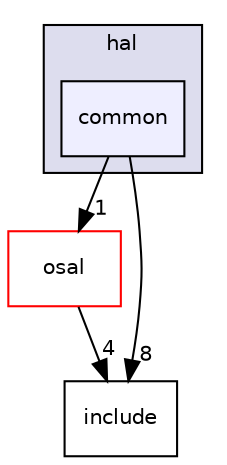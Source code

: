digraph "C:/Work.git/ble/BLE-CC254x-1.4.0/Components/hal/common" {
  compound=true
  node [ fontsize="10", fontname="Helvetica"];
  edge [ labelfontsize="10", labelfontname="Helvetica"];
  subgraph clusterdir_cee72f2caaa4e11cc73a20c481630d7d {
    graph [ bgcolor="#ddddee", pencolor="black", label="hal" fontname="Helvetica", fontsize="10", URL="dir_cee72f2caaa4e11cc73a20c481630d7d.html"]
  dir_8f71b56946ae6d816f9e60a5d5e0f724 [shape=box, label="common", style="filled", fillcolor="#eeeeff", pencolor="black", URL="dir_8f71b56946ae6d816f9e60a5d5e0f724.html"];
  }
  dir_781362c2f1976cc08ba92fa142a04878 [shape=box label="osal" fillcolor="white" style="filled" color="red" URL="dir_781362c2f1976cc08ba92fa142a04878.html"];
  dir_38572fbf8179f88edbe09e16e6bbd922 [shape=box label="include" URL="dir_38572fbf8179f88edbe09e16e6bbd922.html"];
  dir_781362c2f1976cc08ba92fa142a04878->dir_38572fbf8179f88edbe09e16e6bbd922 [headlabel="4", labeldistance=1.5 headhref="dir_000034_000013.html"];
  dir_8f71b56946ae6d816f9e60a5d5e0f724->dir_781362c2f1976cc08ba92fa142a04878 [headlabel="1", labeldistance=1.5 headhref="dir_000009_000034.html"];
  dir_8f71b56946ae6d816f9e60a5d5e0f724->dir_38572fbf8179f88edbe09e16e6bbd922 [headlabel="8", labeldistance=1.5 headhref="dir_000009_000013.html"];
}
